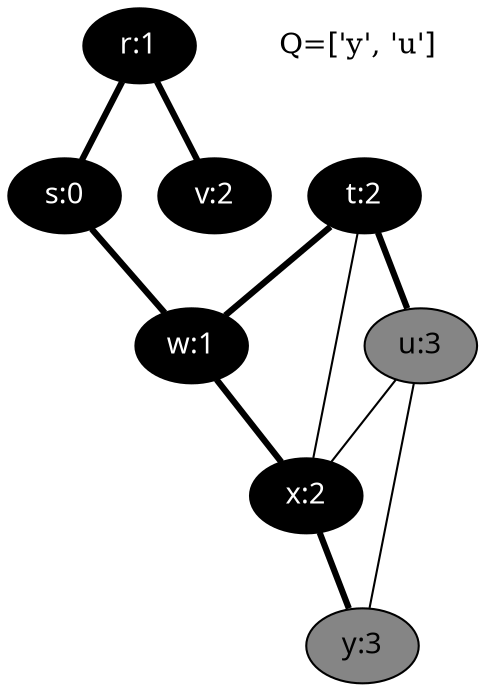 Graph {
r [ label="r:1" fontcolor=white style=filled fontname="time-bold" fillcolor=black ];
s [ label="s:0" fontcolor=white style=filled fontname="time-bold" fillcolor=black ];
t [ label="t:2" fontcolor=white style=filled fontname="time-bold" fillcolor=black ];
u [ label="u:3" style=filled fontname="time-bold" fillcolor=gray52 ];
v [ label="v:2" fontcolor=white style=filled fontname="time-bold" fillcolor=black ];
w [ label="w:1" fontcolor=white style=filled fontname="time-bold" fillcolor=black ];
x [ label="x:2" fontcolor=white style=filled fontname="time-bold" fillcolor=black ];
y [ label="y:3" style=filled fontname="time-bold" fillcolor=gray52 ];
r--s[label="", penwidth=3];
r--v[label="", penwidth=3];
s--w[label="", penwidth=3];
t--w[label="", penwidth=3];
t--x[label="", penwidth=1];
t--u[label="", penwidth=3];
u--x[label="", penwidth=1];
u--y[label="", penwidth=1];
w--x[label="", penwidth=3];
x--y[label="", penwidth=3];
legend[label="Q=['y', 'u']", color=white];
}